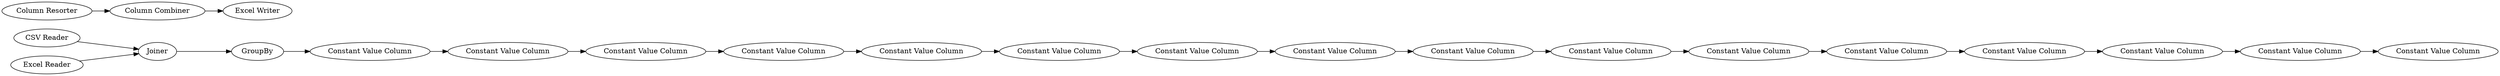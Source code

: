 digraph {
	13 -> 15
	20 -> 21
	4 -> 3
	21 -> 19
	23 -> 24
	15 -> 18
	5 -> 12
	16 -> 20
	27 -> 28
	22 -> 23
	12 -> 13
	18 -> 17
	26 -> 27
	25 -> 26
	7 -> 10
	10 -> 11
	3 -> 5
	19 -> 22
	24 -> 25
	17 -> 16
	2 -> 3
	27 [label="Constant Value Column"]
	7 [label="Column Resorter"]
	18 [label="Constant Value Column"]
	21 [label="Constant Value Column"]
	26 [label="Constant Value Column"]
	17 [label="Constant Value Column"]
	3 [label=Joiner]
	19 [label="Constant Value Column"]
	24 [label="Constant Value Column"]
	15 [label="Constant Value Column"]
	25 [label="Constant Value Column"]
	10 [label="Column Combiner"]
	12 [label="Constant Value Column"]
	16 [label="Constant Value Column"]
	22 [label="Constant Value Column"]
	28 [label="Constant Value Column"]
	11 [label="Excel Writer"]
	4 [label="CSV Reader"]
	23 [label="Constant Value Column"]
	5 [label=GroupBy]
	13 [label="Constant Value Column"]
	20 [label="Constant Value Column"]
	2 [label="Excel Reader"]
	rankdir=LR
}
